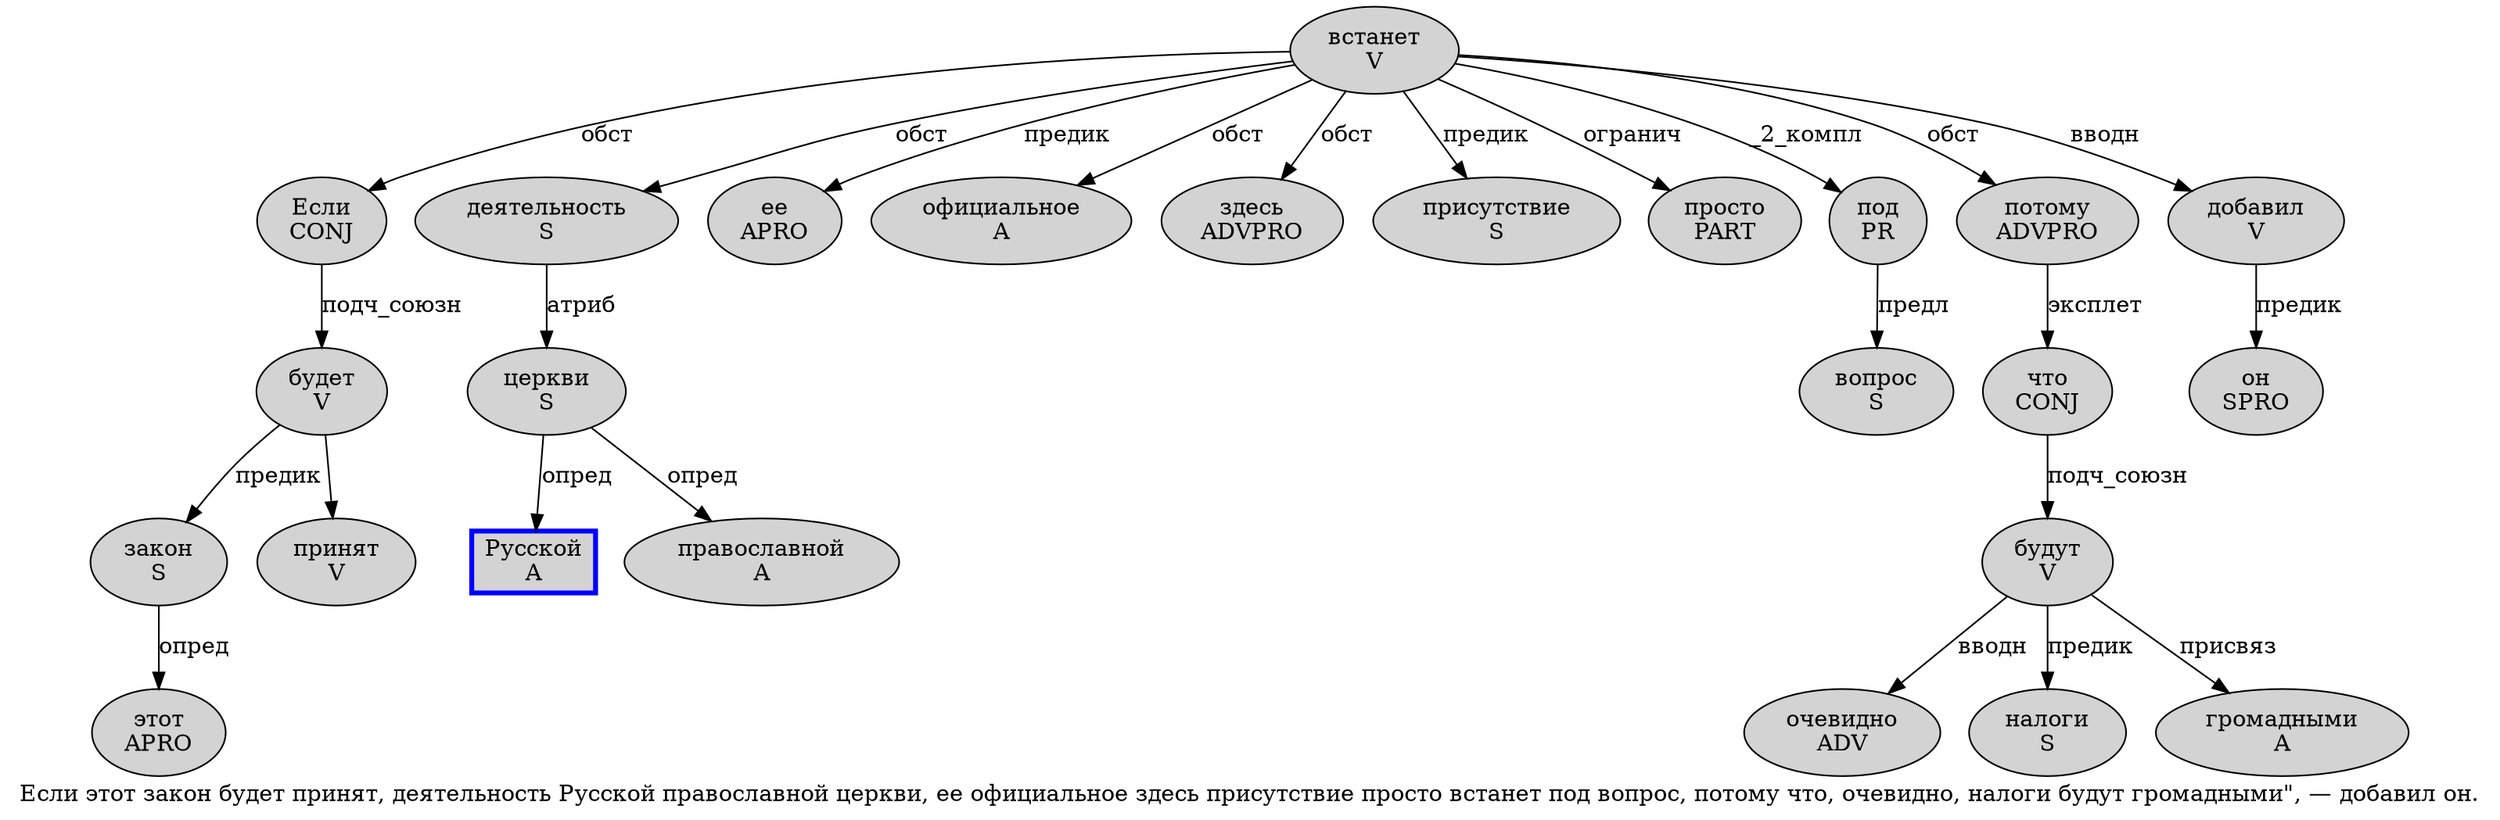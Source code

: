 digraph SENTENCE_45 {
	graph [label="Если этот закон будет принят, деятельность Русской православной церкви, ее официальное здесь присутствие просто встанет под вопрос, потому что, очевидно, налоги будут громадными\", — добавил он."]
	node [style=filled]
		0 [label="Если
CONJ" color="" fillcolor=lightgray penwidth=1 shape=ellipse]
		1 [label="этот
APRO" color="" fillcolor=lightgray penwidth=1 shape=ellipse]
		2 [label="закон
S" color="" fillcolor=lightgray penwidth=1 shape=ellipse]
		3 [label="будет
V" color="" fillcolor=lightgray penwidth=1 shape=ellipse]
		4 [label="принят
V" color="" fillcolor=lightgray penwidth=1 shape=ellipse]
		6 [label="деятельность
S" color="" fillcolor=lightgray penwidth=1 shape=ellipse]
		7 [label="Русской
A" color=blue fillcolor=lightgray penwidth=3 shape=box]
		8 [label="православной
A" color="" fillcolor=lightgray penwidth=1 shape=ellipse]
		9 [label="церкви
S" color="" fillcolor=lightgray penwidth=1 shape=ellipse]
		11 [label="ее
APRO" color="" fillcolor=lightgray penwidth=1 shape=ellipse]
		12 [label="официальное
A" color="" fillcolor=lightgray penwidth=1 shape=ellipse]
		13 [label="здесь
ADVPRO" color="" fillcolor=lightgray penwidth=1 shape=ellipse]
		14 [label="присутствие
S" color="" fillcolor=lightgray penwidth=1 shape=ellipse]
		15 [label="просто
PART" color="" fillcolor=lightgray penwidth=1 shape=ellipse]
		16 [label="встанет
V" color="" fillcolor=lightgray penwidth=1 shape=ellipse]
		17 [label="под
PR" color="" fillcolor=lightgray penwidth=1 shape=ellipse]
		18 [label="вопрос
S" color="" fillcolor=lightgray penwidth=1 shape=ellipse]
		20 [label="потому
ADVPRO" color="" fillcolor=lightgray penwidth=1 shape=ellipse]
		21 [label="что
CONJ" color="" fillcolor=lightgray penwidth=1 shape=ellipse]
		23 [label="очевидно
ADV" color="" fillcolor=lightgray penwidth=1 shape=ellipse]
		25 [label="налоги
S" color="" fillcolor=lightgray penwidth=1 shape=ellipse]
		26 [label="будут
V" color="" fillcolor=lightgray penwidth=1 shape=ellipse]
		27 [label="громадными
A" color="" fillcolor=lightgray penwidth=1 shape=ellipse]
		31 [label="добавил
V" color="" fillcolor=lightgray penwidth=1 shape=ellipse]
		32 [label="он
SPRO" color="" fillcolor=lightgray penwidth=1 shape=ellipse]
			9 -> 7 [label="опред"]
			9 -> 8 [label="опред"]
			6 -> 9 [label="атриб"]
			0 -> 3 [label="подч_союзн"]
			2 -> 1 [label="опред"]
			21 -> 26 [label="подч_союзн"]
			17 -> 18 [label="предл"]
			26 -> 23 [label="вводн"]
			26 -> 25 [label="предик"]
			26 -> 27 [label="присвяз"]
			20 -> 21 [label="эксплет"]
			31 -> 32 [label="предик"]
			3 -> 2 [label="предик"]
			3 -> 4
			16 -> 0 [label="обст"]
			16 -> 6 [label="обст"]
			16 -> 11 [label="предик"]
			16 -> 12 [label="обст"]
			16 -> 13 [label="обст"]
			16 -> 14 [label="предик"]
			16 -> 15 [label="огранич"]
			16 -> 17 [label="_2_компл"]
			16 -> 20 [label="обст"]
			16 -> 31 [label="вводн"]
}